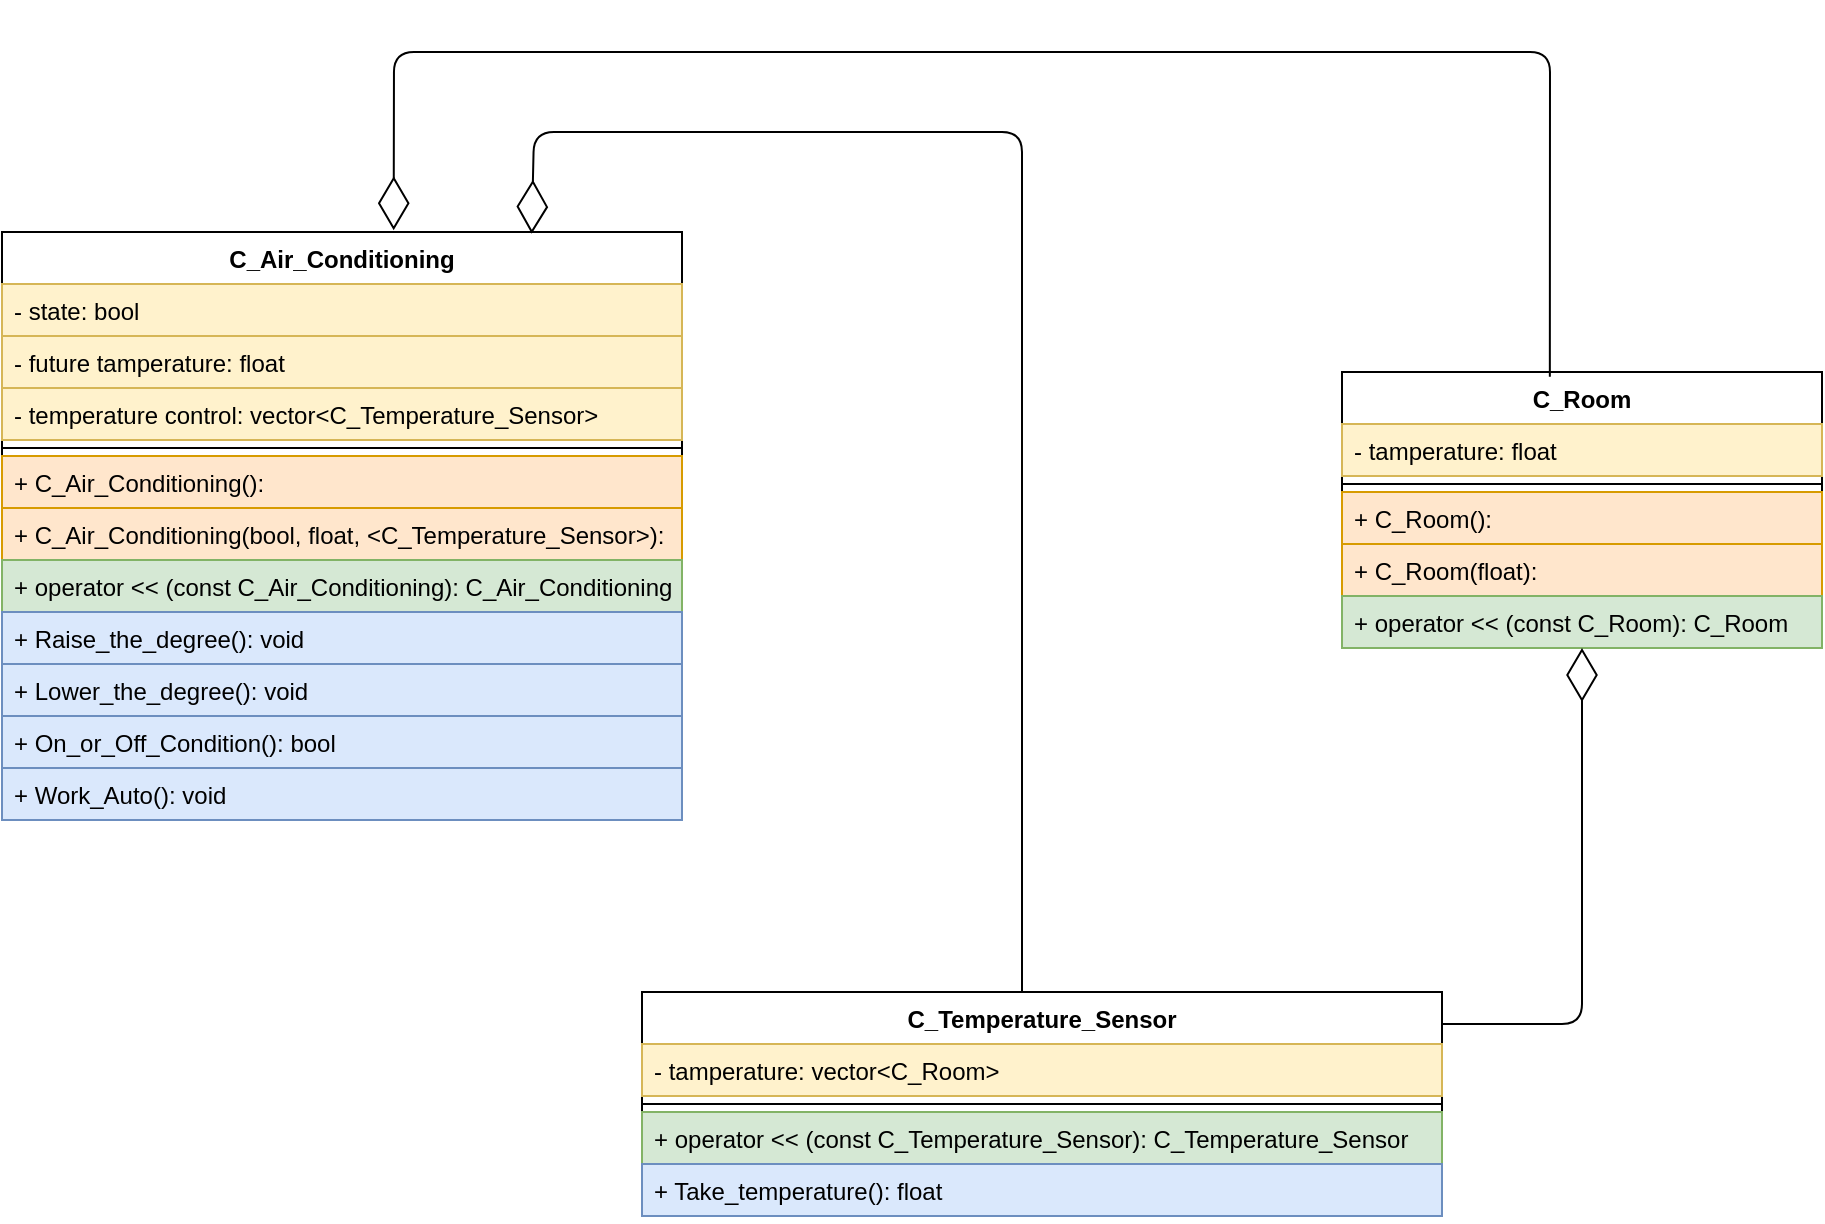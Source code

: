 <mxfile version="15.1.1" type="github">
  <diagram id="NIeR_qIFmRhdvWZvgEUM" name="Page-1">
    <mxGraphModel dx="1422" dy="794" grid="1" gridSize="10" guides="1" tooltips="1" connect="1" arrows="1" fold="1" page="1" pageScale="1" pageWidth="827" pageHeight="1169" math="0" shadow="0">
      <root>
        <mxCell id="0" />
        <mxCell id="1" parent="0" />
        <mxCell id="CvpwVbypXIwLcZDbLhmN-1" value="C_Temperature_Sensor" style="swimlane;fontStyle=1;align=center;verticalAlign=top;childLayout=stackLayout;horizontal=1;startSize=26;horizontalStack=0;resizeParent=1;resizeParentMax=0;resizeLast=0;collapsible=1;marginBottom=0;" vertex="1" parent="1">
          <mxGeometry x="410" y="630" width="400" height="112" as="geometry" />
        </mxCell>
        <mxCell id="CvpwVbypXIwLcZDbLhmN-10" value="- tamperature: vector&lt;C_Room&gt;" style="text;strokeColor=#d6b656;fillColor=#fff2cc;align=left;verticalAlign=top;spacingLeft=4;spacingRight=4;overflow=hidden;rotatable=0;points=[[0,0.5],[1,0.5]];portConstraint=eastwest;" vertex="1" parent="CvpwVbypXIwLcZDbLhmN-1">
          <mxGeometry y="26" width="400" height="26" as="geometry" />
        </mxCell>
        <mxCell id="CvpwVbypXIwLcZDbLhmN-3" value="" style="line;strokeWidth=1;fillColor=none;align=left;verticalAlign=middle;spacingTop=-1;spacingLeft=3;spacingRight=3;rotatable=0;labelPosition=right;points=[];portConstraint=eastwest;" vertex="1" parent="CvpwVbypXIwLcZDbLhmN-1">
          <mxGeometry y="52" width="400" height="8" as="geometry" />
        </mxCell>
        <mxCell id="CvpwVbypXIwLcZDbLhmN-26" value="+ operator &lt;&lt; (const C_Temperature_Sensor): C_Temperature_Sensor" style="text;strokeColor=#82b366;fillColor=#d5e8d4;align=left;verticalAlign=top;spacingLeft=4;spacingRight=4;overflow=hidden;rotatable=0;points=[[0,0.5],[1,0.5]];portConstraint=eastwest;" vertex="1" parent="CvpwVbypXIwLcZDbLhmN-1">
          <mxGeometry y="60" width="400" height="26" as="geometry" />
        </mxCell>
        <mxCell id="CvpwVbypXIwLcZDbLhmN-19" value="+ Take_temperature(): float" style="text;strokeColor=#6c8ebf;fillColor=#dae8fc;align=left;verticalAlign=top;spacingLeft=4;spacingRight=4;overflow=hidden;rotatable=0;points=[[0,0.5],[1,0.5]];portConstraint=eastwest;" vertex="1" parent="CvpwVbypXIwLcZDbLhmN-1">
          <mxGeometry y="86" width="400" height="26" as="geometry" />
        </mxCell>
        <mxCell id="CvpwVbypXIwLcZDbLhmN-5" value="C_Air_Conditioning" style="swimlane;fontStyle=1;align=center;verticalAlign=top;childLayout=stackLayout;horizontal=1;startSize=26;horizontalStack=0;resizeParent=1;resizeParentMax=0;resizeLast=0;collapsible=1;marginBottom=0;" vertex="1" parent="1">
          <mxGeometry x="90" y="250" width="340" height="294" as="geometry" />
        </mxCell>
        <mxCell id="CvpwVbypXIwLcZDbLhmN-6" value="- state: bool" style="text;strokeColor=#d6b656;fillColor=#fff2cc;align=left;verticalAlign=top;spacingLeft=4;spacingRight=4;overflow=hidden;rotatable=0;points=[[0,0.5],[1,0.5]];portConstraint=eastwest;" vertex="1" parent="CvpwVbypXIwLcZDbLhmN-5">
          <mxGeometry y="26" width="340" height="26" as="geometry" />
        </mxCell>
        <mxCell id="CvpwVbypXIwLcZDbLhmN-31" value="- future tamperature: float" style="text;strokeColor=#d6b656;fillColor=#fff2cc;align=left;verticalAlign=top;spacingLeft=4;spacingRight=4;overflow=hidden;rotatable=0;points=[[0,0.5],[1,0.5]];portConstraint=eastwest;" vertex="1" parent="CvpwVbypXIwLcZDbLhmN-5">
          <mxGeometry y="52" width="340" height="26" as="geometry" />
        </mxCell>
        <mxCell id="CvpwVbypXIwLcZDbLhmN-21" value="- temperature control: vector&lt;C_Temperature_Sensor&gt;" style="text;strokeColor=#d6b656;fillColor=#fff2cc;align=left;verticalAlign=top;spacingLeft=4;spacingRight=4;overflow=hidden;rotatable=0;points=[[0,0.5],[1,0.5]];portConstraint=eastwest;" vertex="1" parent="CvpwVbypXIwLcZDbLhmN-5">
          <mxGeometry y="78" width="340" height="26" as="geometry" />
        </mxCell>
        <mxCell id="CvpwVbypXIwLcZDbLhmN-7" value="" style="line;strokeWidth=1;fillColor=none;align=left;verticalAlign=middle;spacingTop=-1;spacingLeft=3;spacingRight=3;rotatable=0;labelPosition=right;points=[];portConstraint=eastwest;" vertex="1" parent="CvpwVbypXIwLcZDbLhmN-5">
          <mxGeometry y="104" width="340" height="8" as="geometry" />
        </mxCell>
        <mxCell id="CvpwVbypXIwLcZDbLhmN-13" value="+ C_Air_Conditioning():" style="text;strokeColor=#d79b00;fillColor=#ffe6cc;align=left;verticalAlign=top;spacingLeft=4;spacingRight=4;overflow=hidden;rotatable=0;points=[[0,0.5],[1,0.5]];portConstraint=eastwest;" vertex="1" parent="CvpwVbypXIwLcZDbLhmN-5">
          <mxGeometry y="112" width="340" height="26" as="geometry" />
        </mxCell>
        <mxCell id="CvpwVbypXIwLcZDbLhmN-14" value="+ C_Air_Conditioning(bool, float, &lt;C_Temperature_Sensor&gt;):" style="text;strokeColor=#d79b00;fillColor=#ffe6cc;align=left;verticalAlign=top;spacingLeft=4;spacingRight=4;overflow=hidden;rotatable=0;points=[[0,0.5],[1,0.5]];portConstraint=eastwest;" vertex="1" parent="CvpwVbypXIwLcZDbLhmN-5">
          <mxGeometry y="138" width="340" height="26" as="geometry" />
        </mxCell>
        <mxCell id="CvpwVbypXIwLcZDbLhmN-24" value="+ operator &lt;&lt; (const C_Air_Conditioning): C_Air_Conditioning" style="text;strokeColor=#82b366;fillColor=#d5e8d4;align=left;verticalAlign=top;spacingLeft=4;spacingRight=4;overflow=hidden;rotatable=0;points=[[0,0.5],[1,0.5]];portConstraint=eastwest;" vertex="1" parent="CvpwVbypXIwLcZDbLhmN-5">
          <mxGeometry y="164" width="340" height="26" as="geometry" />
        </mxCell>
        <mxCell id="CvpwVbypXIwLcZDbLhmN-27" value="+ Raise_the_degree(): void" style="text;strokeColor=#6c8ebf;fillColor=#dae8fc;align=left;verticalAlign=top;spacingLeft=4;spacingRight=4;overflow=hidden;rotatable=0;points=[[0,0.5],[1,0.5]];portConstraint=eastwest;" vertex="1" parent="CvpwVbypXIwLcZDbLhmN-5">
          <mxGeometry y="190" width="340" height="26" as="geometry" />
        </mxCell>
        <mxCell id="CvpwVbypXIwLcZDbLhmN-28" value="+ Lower_the_degree(): void" style="text;strokeColor=#6c8ebf;fillColor=#dae8fc;align=left;verticalAlign=top;spacingLeft=4;spacingRight=4;overflow=hidden;rotatable=0;points=[[0,0.5],[1,0.5]];portConstraint=eastwest;" vertex="1" parent="CvpwVbypXIwLcZDbLhmN-5">
          <mxGeometry y="216" width="340" height="26" as="geometry" />
        </mxCell>
        <mxCell id="CvpwVbypXIwLcZDbLhmN-29" value="+ On_or_Off_Condition(): bool" style="text;strokeColor=#6c8ebf;fillColor=#dae8fc;align=left;verticalAlign=top;spacingLeft=4;spacingRight=4;overflow=hidden;rotatable=0;points=[[0,0.5],[1,0.5]];portConstraint=eastwest;" vertex="1" parent="CvpwVbypXIwLcZDbLhmN-5">
          <mxGeometry y="242" width="340" height="26" as="geometry" />
        </mxCell>
        <mxCell id="CvpwVbypXIwLcZDbLhmN-32" value="+ Work_Auto(): void" style="text;strokeColor=#6c8ebf;fillColor=#dae8fc;align=left;verticalAlign=top;spacingLeft=4;spacingRight=4;overflow=hidden;rotatable=0;points=[[0,0.5],[1,0.5]];portConstraint=eastwest;" vertex="1" parent="CvpwVbypXIwLcZDbLhmN-5">
          <mxGeometry y="268" width="340" height="26" as="geometry" />
        </mxCell>
        <mxCell id="CvpwVbypXIwLcZDbLhmN-9" value="C_Room" style="swimlane;fontStyle=1;align=center;verticalAlign=top;childLayout=stackLayout;horizontal=1;startSize=26;horizontalStack=0;resizeParent=1;resizeParentMax=0;resizeLast=0;collapsible=1;marginBottom=0;" vertex="1" parent="1">
          <mxGeometry x="760" y="320" width="240" height="138" as="geometry" />
        </mxCell>
        <mxCell id="CvpwVbypXIwLcZDbLhmN-37" value="- tamperature: float" style="text;strokeColor=#d6b656;fillColor=#fff2cc;align=left;verticalAlign=top;spacingLeft=4;spacingRight=4;overflow=hidden;rotatable=0;points=[[0,0.5],[1,0.5]];portConstraint=eastwest;" vertex="1" parent="CvpwVbypXIwLcZDbLhmN-9">
          <mxGeometry y="26" width="240" height="26" as="geometry" />
        </mxCell>
        <mxCell id="CvpwVbypXIwLcZDbLhmN-11" value="" style="line;strokeWidth=1;fillColor=none;align=left;verticalAlign=middle;spacingTop=-1;spacingLeft=3;spacingRight=3;rotatable=0;labelPosition=right;points=[];portConstraint=eastwest;" vertex="1" parent="CvpwVbypXIwLcZDbLhmN-9">
          <mxGeometry y="52" width="240" height="8" as="geometry" />
        </mxCell>
        <mxCell id="CvpwVbypXIwLcZDbLhmN-39" value="+ C_Room():" style="text;strokeColor=#d79b00;fillColor=#ffe6cc;align=left;verticalAlign=top;spacingLeft=4;spacingRight=4;overflow=hidden;rotatable=0;points=[[0,0.5],[1,0.5]];portConstraint=eastwest;" vertex="1" parent="CvpwVbypXIwLcZDbLhmN-9">
          <mxGeometry y="60" width="240" height="26" as="geometry" />
        </mxCell>
        <mxCell id="CvpwVbypXIwLcZDbLhmN-45" value="+ C_Room(float):" style="text;strokeColor=#d79b00;fillColor=#ffe6cc;align=left;verticalAlign=top;spacingLeft=4;spacingRight=4;overflow=hidden;rotatable=0;points=[[0,0.5],[1,0.5]];portConstraint=eastwest;" vertex="1" parent="CvpwVbypXIwLcZDbLhmN-9">
          <mxGeometry y="86" width="240" height="26" as="geometry" />
        </mxCell>
        <mxCell id="CvpwVbypXIwLcZDbLhmN-18" value="+ operator &lt;&lt; (const C_Room): C_Room" style="text;strokeColor=#82b366;fillColor=#d5e8d4;align=left;verticalAlign=top;spacingLeft=4;spacingRight=4;overflow=hidden;rotatable=0;points=[[0,0.5],[1,0.5]];portConstraint=eastwest;" vertex="1" parent="CvpwVbypXIwLcZDbLhmN-9">
          <mxGeometry y="112" width="240" height="26" as="geometry" />
        </mxCell>
        <mxCell id="CvpwVbypXIwLcZDbLhmN-30" value="" style="endArrow=diamondThin;endFill=0;endSize=24;html=1;exitX=0.475;exitY=0;exitDx=0;exitDy=0;exitPerimeter=0;entryX=0.779;entryY=0.003;entryDx=0;entryDy=0;entryPerimeter=0;" edge="1" parent="1" source="CvpwVbypXIwLcZDbLhmN-1" target="CvpwVbypXIwLcZDbLhmN-5">
          <mxGeometry width="160" relative="1" as="geometry">
            <mxPoint x="520" y="410" as="sourcePoint" />
            <mxPoint x="606" y="260" as="targetPoint" />
            <Array as="points">
              <mxPoint x="600" y="200" />
              <mxPoint x="356" y="200" />
            </Array>
          </mxGeometry>
        </mxCell>
        <mxCell id="CvpwVbypXIwLcZDbLhmN-36" value="" style="endArrow=diamondThin;endFill=0;endSize=24;html=1;entryX=0.576;entryY=-0.003;entryDx=0;entryDy=0;entryPerimeter=0;exitX=0.433;exitY=0.017;exitDx=0;exitDy=0;exitPerimeter=0;" edge="1" parent="1" source="CvpwVbypXIwLcZDbLhmN-9" target="CvpwVbypXIwLcZDbLhmN-5">
          <mxGeometry width="160" relative="1" as="geometry">
            <mxPoint x="830" y="160" as="sourcePoint" />
            <mxPoint x="990" y="160" as="targetPoint" />
            <Array as="points">
              <mxPoint x="864" y="160" />
              <mxPoint x="840" y="160" />
              <mxPoint x="286" y="160" />
            </Array>
          </mxGeometry>
        </mxCell>
        <mxCell id="CvpwVbypXIwLcZDbLhmN-38" value="" style="endArrow=diamondThin;endFill=0;endSize=24;html=1;entryX=0.5;entryY=1;entryDx=0;entryDy=0;exitX=1;exitY=0.143;exitDx=0;exitDy=0;exitPerimeter=0;" edge="1" parent="1" source="CvpwVbypXIwLcZDbLhmN-1" target="CvpwVbypXIwLcZDbLhmN-9">
          <mxGeometry width="160" relative="1" as="geometry">
            <mxPoint x="520" y="410" as="sourcePoint" />
            <mxPoint x="680" y="410" as="targetPoint" />
            <Array as="points">
              <mxPoint x="880" y="646" />
            </Array>
          </mxGeometry>
        </mxCell>
      </root>
    </mxGraphModel>
  </diagram>
</mxfile>
